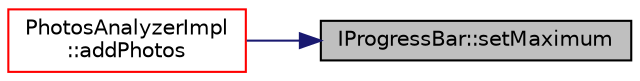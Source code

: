 digraph "IProgressBar::setMaximum"
{
 // LATEX_PDF_SIZE
  edge [fontname="Helvetica",fontsize="10",labelfontname="Helvetica",labelfontsize="10"];
  node [fontname="Helvetica",fontsize="10",shape=record];
  rankdir="RL";
  Node1 [label="IProgressBar::setMaximum",height=0.2,width=0.4,color="black", fillcolor="grey75", style="filled", fontcolor="black",tooltip=" "];
  Node1 -> Node2 [dir="back",color="midnightblue",fontsize="10",style="solid",fontname="Helvetica"];
  Node2 [label="PhotosAnalyzerImpl\l::addPhotos",height=0.2,width=0.4,color="red", fillcolor="white", style="filled",URL="$class_photos_analyzer_impl.html#ab38d0cd8b1d5d3353c34cdc74861aa3b",tooltip=" "];
}
